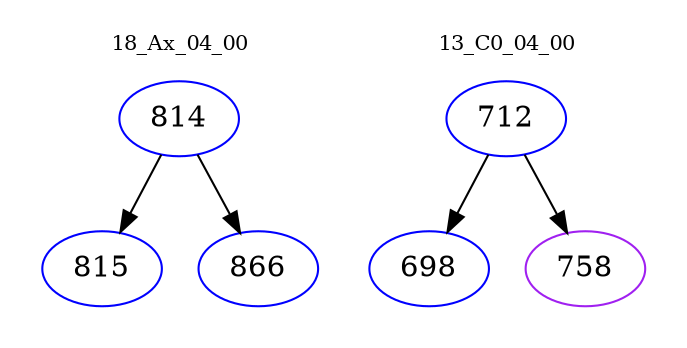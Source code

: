 digraph{
subgraph cluster_0 {
color = white
label = "18_Ax_04_00";
fontsize=10;
T0_814 [label="814", color="blue"]
T0_814 -> T0_815 [color="black"]
T0_815 [label="815", color="blue"]
T0_814 -> T0_866 [color="black"]
T0_866 [label="866", color="blue"]
}
subgraph cluster_1 {
color = white
label = "13_C0_04_00";
fontsize=10;
T1_712 [label="712", color="blue"]
T1_712 -> T1_698 [color="black"]
T1_698 [label="698", color="blue"]
T1_712 -> T1_758 [color="black"]
T1_758 [label="758", color="purple"]
}
}
